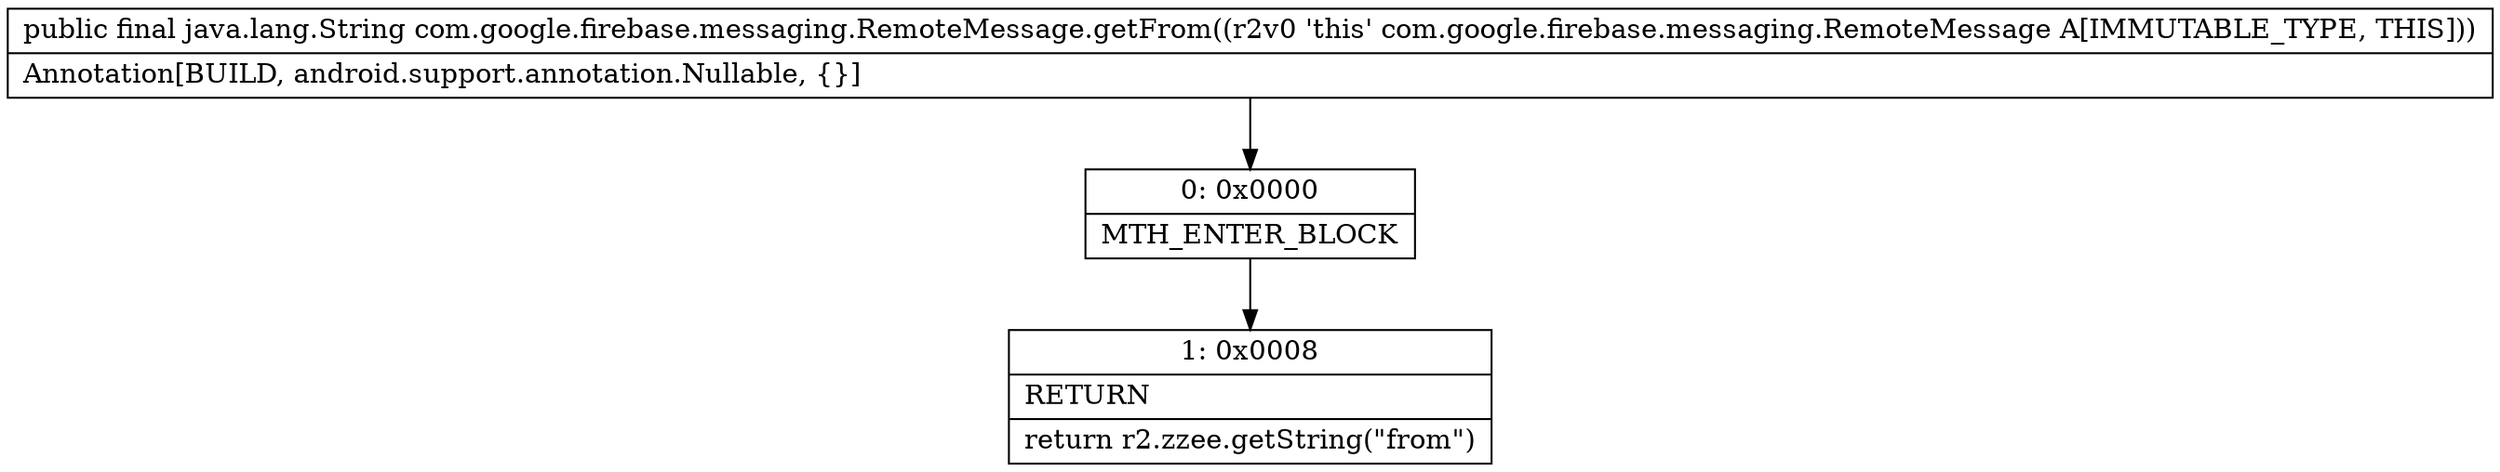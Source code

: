 digraph "CFG forcom.google.firebase.messaging.RemoteMessage.getFrom()Ljava\/lang\/String;" {
Node_0 [shape=record,label="{0\:\ 0x0000|MTH_ENTER_BLOCK\l}"];
Node_1 [shape=record,label="{1\:\ 0x0008|RETURN\l|return r2.zzee.getString(\"from\")\l}"];
MethodNode[shape=record,label="{public final java.lang.String com.google.firebase.messaging.RemoteMessage.getFrom((r2v0 'this' com.google.firebase.messaging.RemoteMessage A[IMMUTABLE_TYPE, THIS]))  | Annotation[BUILD, android.support.annotation.Nullable, \{\}]\l}"];
MethodNode -> Node_0;
Node_0 -> Node_1;
}

